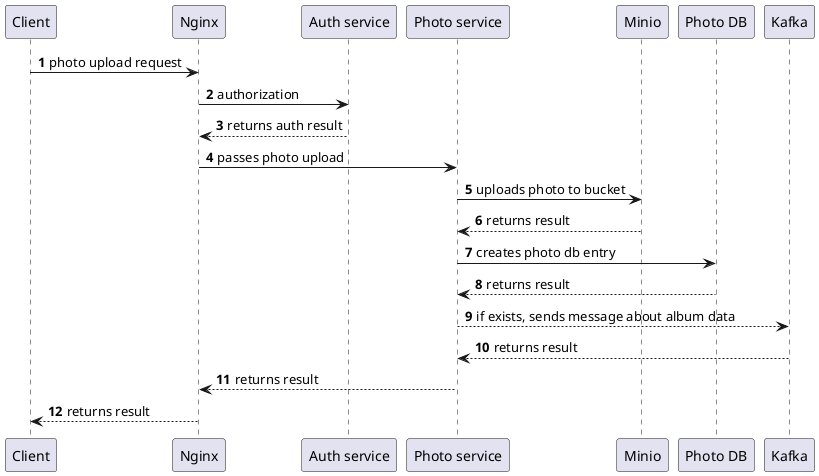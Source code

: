 @startuml
'https://plantuml.com/sequence-diagram

autonumber

Client -> Nginx: photo upload request
Nginx -> "Auth service": authorization
"Auth service" --> Nginx: returns auth result
Nginx -> "Photo service": passes photo upload
"Photo service" -> Minio: uploads photo to bucket
Minio --> "Photo service": returns result
"Photo service" -> "Photo DB": creates photo db entry
"Photo DB" --> "Photo service": returns result
"Photo service" --> Kafka: if exists, sends message about album data
Kafka --> "Photo service": returns result
"Photo service" --> Nginx: returns result
Nginx --> Client: returns result

@enduml
